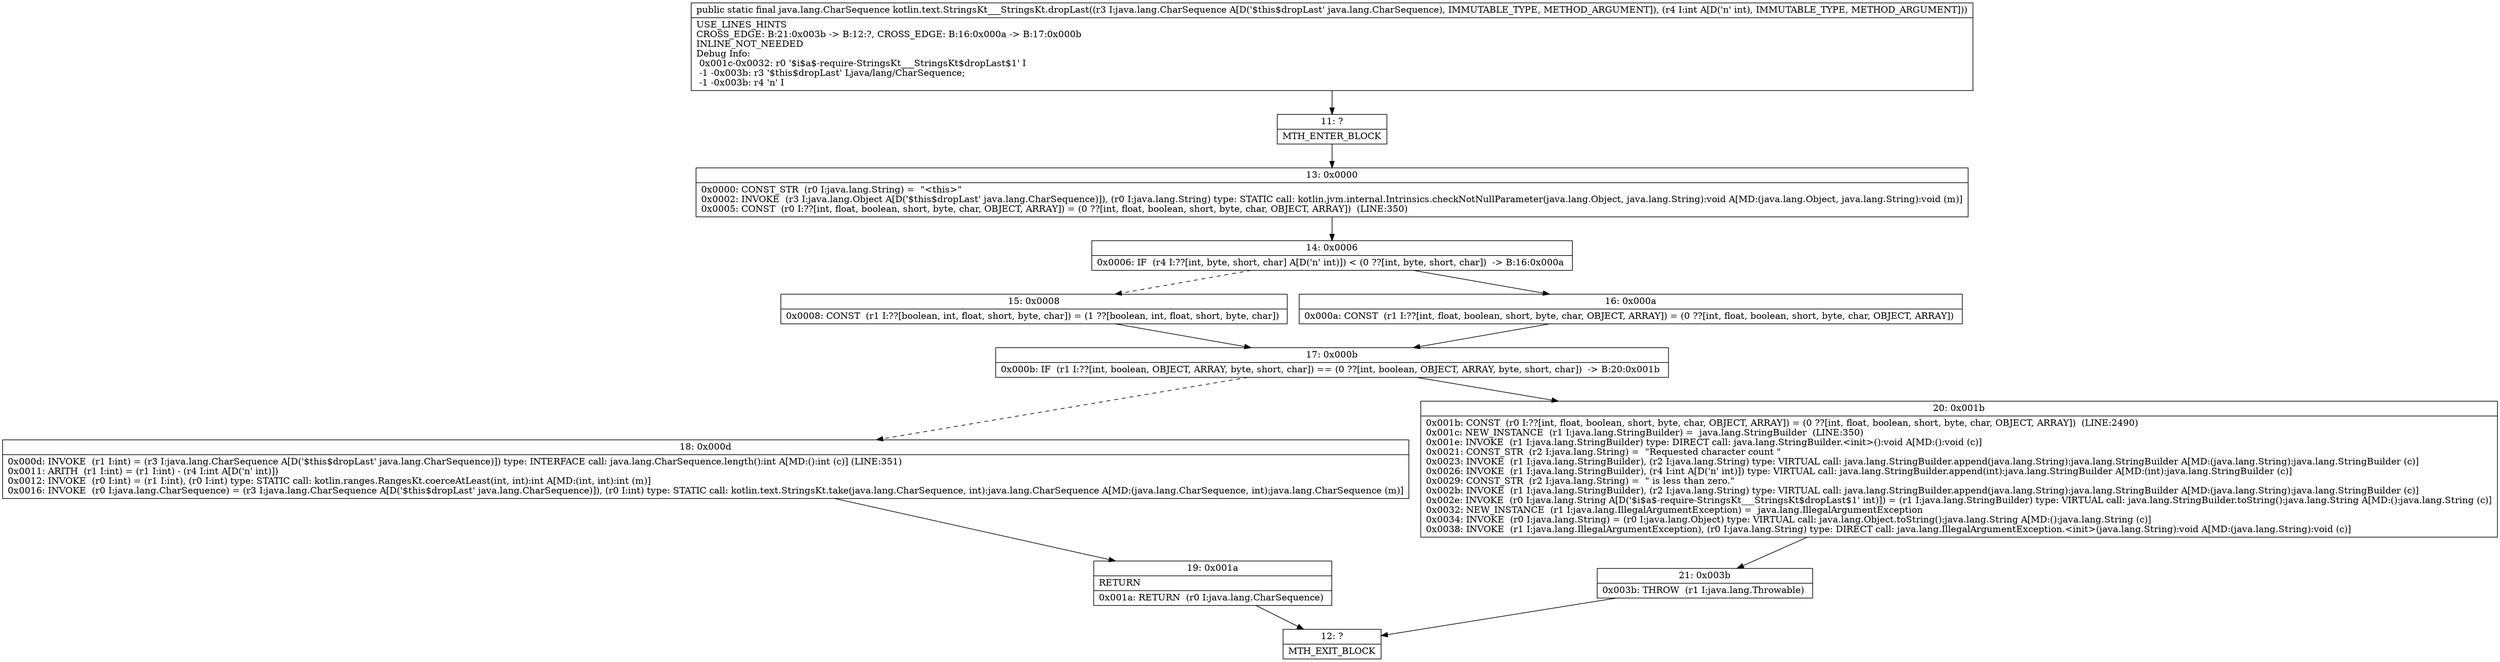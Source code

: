 digraph "CFG forkotlin.text.StringsKt___StringsKt.dropLast(Ljava\/lang\/CharSequence;I)Ljava\/lang\/CharSequence;" {
Node_11 [shape=record,label="{11\:\ ?|MTH_ENTER_BLOCK\l}"];
Node_13 [shape=record,label="{13\:\ 0x0000|0x0000: CONST_STR  (r0 I:java.lang.String) =  \"\<this\>\" \l0x0002: INVOKE  (r3 I:java.lang.Object A[D('$this$dropLast' java.lang.CharSequence)]), (r0 I:java.lang.String) type: STATIC call: kotlin.jvm.internal.Intrinsics.checkNotNullParameter(java.lang.Object, java.lang.String):void A[MD:(java.lang.Object, java.lang.String):void (m)]\l0x0005: CONST  (r0 I:??[int, float, boolean, short, byte, char, OBJECT, ARRAY]) = (0 ??[int, float, boolean, short, byte, char, OBJECT, ARRAY])  (LINE:350)\l}"];
Node_14 [shape=record,label="{14\:\ 0x0006|0x0006: IF  (r4 I:??[int, byte, short, char] A[D('n' int)]) \< (0 ??[int, byte, short, char])  \-\> B:16:0x000a \l}"];
Node_15 [shape=record,label="{15\:\ 0x0008|0x0008: CONST  (r1 I:??[boolean, int, float, short, byte, char]) = (1 ??[boolean, int, float, short, byte, char]) \l}"];
Node_17 [shape=record,label="{17\:\ 0x000b|0x000b: IF  (r1 I:??[int, boolean, OBJECT, ARRAY, byte, short, char]) == (0 ??[int, boolean, OBJECT, ARRAY, byte, short, char])  \-\> B:20:0x001b \l}"];
Node_18 [shape=record,label="{18\:\ 0x000d|0x000d: INVOKE  (r1 I:int) = (r3 I:java.lang.CharSequence A[D('$this$dropLast' java.lang.CharSequence)]) type: INTERFACE call: java.lang.CharSequence.length():int A[MD:():int (c)] (LINE:351)\l0x0011: ARITH  (r1 I:int) = (r1 I:int) \- (r4 I:int A[D('n' int)]) \l0x0012: INVOKE  (r0 I:int) = (r1 I:int), (r0 I:int) type: STATIC call: kotlin.ranges.RangesKt.coerceAtLeast(int, int):int A[MD:(int, int):int (m)]\l0x0016: INVOKE  (r0 I:java.lang.CharSequence) = (r3 I:java.lang.CharSequence A[D('$this$dropLast' java.lang.CharSequence)]), (r0 I:int) type: STATIC call: kotlin.text.StringsKt.take(java.lang.CharSequence, int):java.lang.CharSequence A[MD:(java.lang.CharSequence, int):java.lang.CharSequence (m)]\l}"];
Node_19 [shape=record,label="{19\:\ 0x001a|RETURN\l|0x001a: RETURN  (r0 I:java.lang.CharSequence) \l}"];
Node_12 [shape=record,label="{12\:\ ?|MTH_EXIT_BLOCK\l}"];
Node_20 [shape=record,label="{20\:\ 0x001b|0x001b: CONST  (r0 I:??[int, float, boolean, short, byte, char, OBJECT, ARRAY]) = (0 ??[int, float, boolean, short, byte, char, OBJECT, ARRAY])  (LINE:2490)\l0x001c: NEW_INSTANCE  (r1 I:java.lang.StringBuilder) =  java.lang.StringBuilder  (LINE:350)\l0x001e: INVOKE  (r1 I:java.lang.StringBuilder) type: DIRECT call: java.lang.StringBuilder.\<init\>():void A[MD:():void (c)]\l0x0021: CONST_STR  (r2 I:java.lang.String) =  \"Requested character count \" \l0x0023: INVOKE  (r1 I:java.lang.StringBuilder), (r2 I:java.lang.String) type: VIRTUAL call: java.lang.StringBuilder.append(java.lang.String):java.lang.StringBuilder A[MD:(java.lang.String):java.lang.StringBuilder (c)]\l0x0026: INVOKE  (r1 I:java.lang.StringBuilder), (r4 I:int A[D('n' int)]) type: VIRTUAL call: java.lang.StringBuilder.append(int):java.lang.StringBuilder A[MD:(int):java.lang.StringBuilder (c)]\l0x0029: CONST_STR  (r2 I:java.lang.String) =  \" is less than zero.\" \l0x002b: INVOKE  (r1 I:java.lang.StringBuilder), (r2 I:java.lang.String) type: VIRTUAL call: java.lang.StringBuilder.append(java.lang.String):java.lang.StringBuilder A[MD:(java.lang.String):java.lang.StringBuilder (c)]\l0x002e: INVOKE  (r0 I:java.lang.String A[D('$i$a$\-require\-StringsKt___StringsKt$dropLast$1' int)]) = (r1 I:java.lang.StringBuilder) type: VIRTUAL call: java.lang.StringBuilder.toString():java.lang.String A[MD:():java.lang.String (c)]\l0x0032: NEW_INSTANCE  (r1 I:java.lang.IllegalArgumentException) =  java.lang.IllegalArgumentException \l0x0034: INVOKE  (r0 I:java.lang.String) = (r0 I:java.lang.Object) type: VIRTUAL call: java.lang.Object.toString():java.lang.String A[MD:():java.lang.String (c)]\l0x0038: INVOKE  (r1 I:java.lang.IllegalArgumentException), (r0 I:java.lang.String) type: DIRECT call: java.lang.IllegalArgumentException.\<init\>(java.lang.String):void A[MD:(java.lang.String):void (c)]\l}"];
Node_21 [shape=record,label="{21\:\ 0x003b|0x003b: THROW  (r1 I:java.lang.Throwable) \l}"];
Node_16 [shape=record,label="{16\:\ 0x000a|0x000a: CONST  (r1 I:??[int, float, boolean, short, byte, char, OBJECT, ARRAY]) = (0 ??[int, float, boolean, short, byte, char, OBJECT, ARRAY]) \l}"];
MethodNode[shape=record,label="{public static final java.lang.CharSequence kotlin.text.StringsKt___StringsKt.dropLast((r3 I:java.lang.CharSequence A[D('$this$dropLast' java.lang.CharSequence), IMMUTABLE_TYPE, METHOD_ARGUMENT]), (r4 I:int A[D('n' int), IMMUTABLE_TYPE, METHOD_ARGUMENT]))  | USE_LINES_HINTS\lCROSS_EDGE: B:21:0x003b \-\> B:12:?, CROSS_EDGE: B:16:0x000a \-\> B:17:0x000b\lINLINE_NOT_NEEDED\lDebug Info:\l  0x001c\-0x0032: r0 '$i$a$\-require\-StringsKt___StringsKt$dropLast$1' I\l  \-1 \-0x003b: r3 '$this$dropLast' Ljava\/lang\/CharSequence;\l  \-1 \-0x003b: r4 'n' I\l}"];
MethodNode -> Node_11;Node_11 -> Node_13;
Node_13 -> Node_14;
Node_14 -> Node_15[style=dashed];
Node_14 -> Node_16;
Node_15 -> Node_17;
Node_17 -> Node_18[style=dashed];
Node_17 -> Node_20;
Node_18 -> Node_19;
Node_19 -> Node_12;
Node_20 -> Node_21;
Node_21 -> Node_12;
Node_16 -> Node_17;
}

